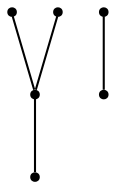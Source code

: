 graph {
  node [shape=point,comment="{\"directed\":false,\"doi\":\"10.1007/978-3-030-92931-2_4\",\"figure\":\"1 (2)\"}"]

  v0 [pos="1480.4900541776096,807.6036187291312"]
  v1 [pos="1272.5694090500174,798.7939329574334"]
  v2 [pos="1475.7893439877098,878.6723427643698"]
  v3 [pos="1415.858913606296,921.5661472851575"]
  v4 [pos="1332.5456230921739,691.628287067829"]
  v5 [pos="1312.0089805356236,730.0130921511018"]

  v0 -- v1 [id="-1",pos="1480.4900541776096,807.6036187291312 1415.8796752246744,819.3511169816164 1342.4637947483955,792.3346370631699 1272.5694090500174,798.7939329574334"]
  v2 -- v1 [id="-2",pos="1475.7893439877098,878.6723427643698 1414.7086309243498,875.7344031083056 1351.8611454694624,889.8322912382253 1272.5694090500174,798.7939329574334"]
  v3 -- v4 [id="-3",pos="1415.858913606296,921.5661472851575 1375.94424125786,910.3894752624083 1384.4622913390006,879.8475059092677 1389.8923606798953,855.3772657944655 1395.3264996795226,830.9028288955302 1397.6726579389044,812.5001212349331 1387.54187840811,786.1212345665213 1377.4110988773155,759.7381511139764 1354.7991847207763,725.3789522412551 1332.5456230921739,691.628287067829"]
  v1 -- v5 [id="-4",pos="1272.5694090500174,798.7939329574334 1306.5663524822335,769.0436932897603 1329.4658134636024,770.3813864383573 1352.5278064406073,767.8352102223513 1375.5857297588793,765.288970418707 1398.801861060384,758.8630580345929 1410.2328965562651,748.4156726364221 1421.6597352165784,737.9682872382513 1421.3054205531657,723.503689197795 1409.3410054096344,714.6648802877191 1397.376590266103,705.8219381811487 1373.8020746424531,702.6089184014533 1312.0089805356236,730.0130921511018"]
}